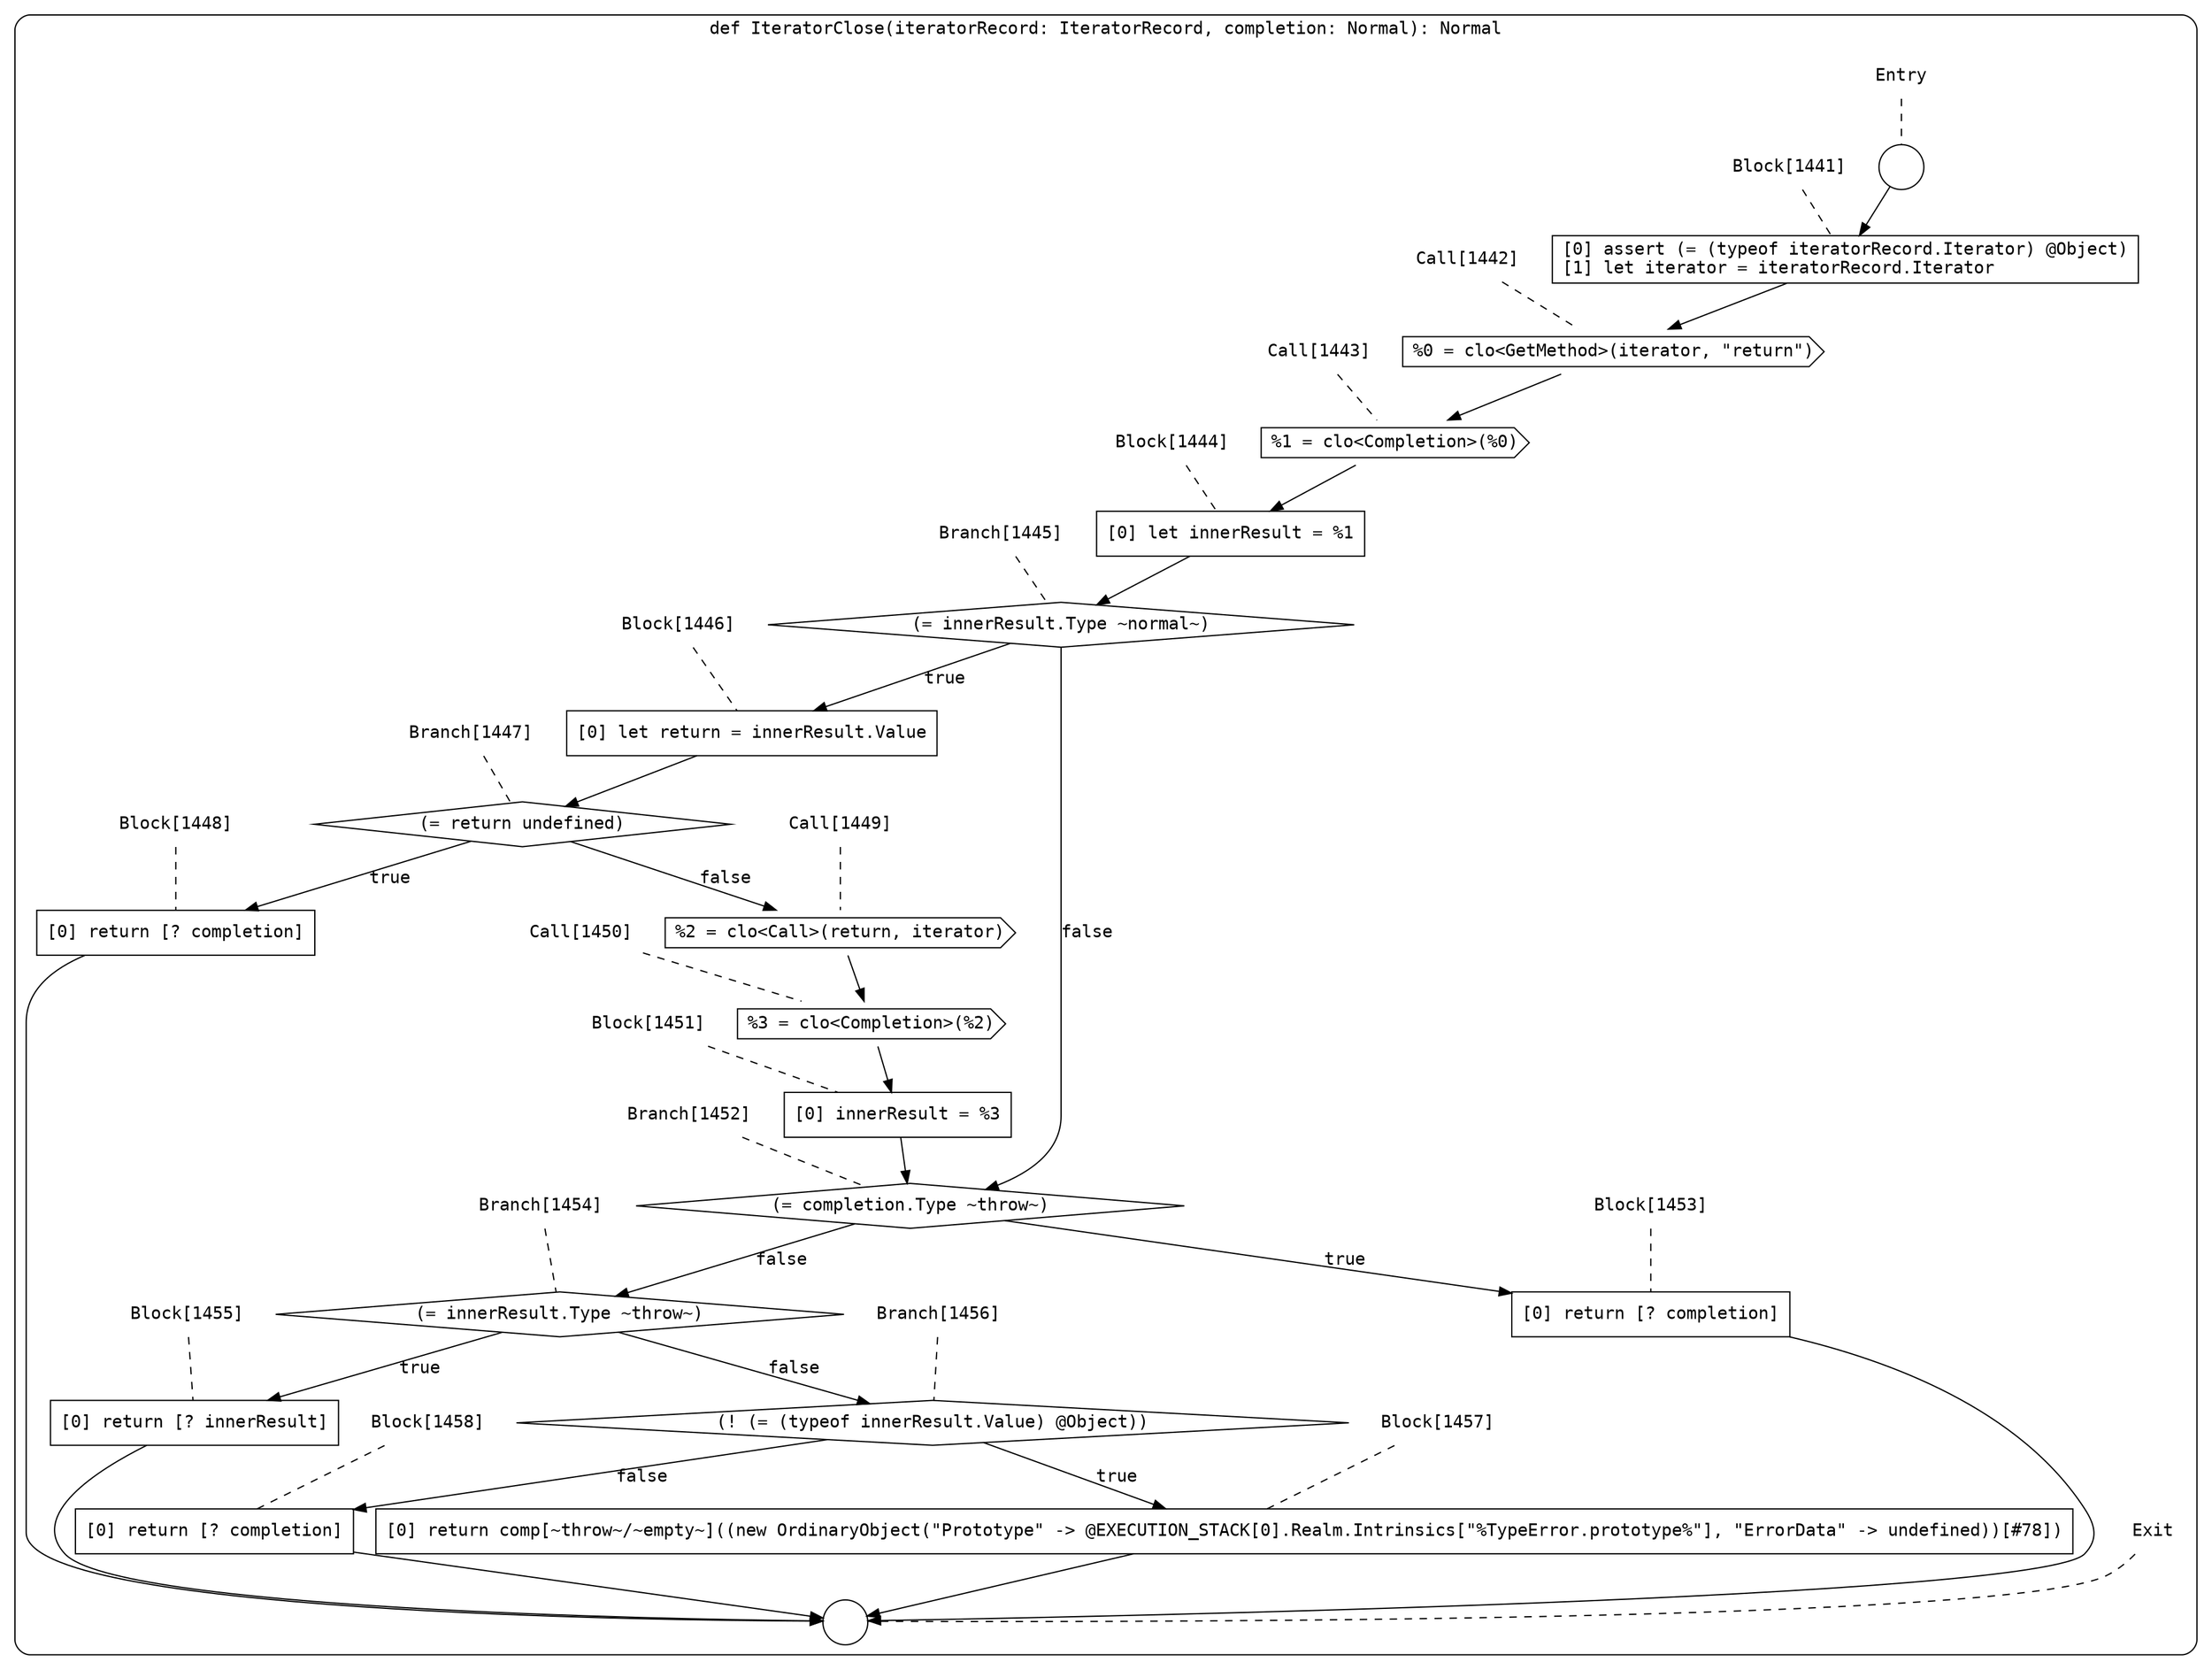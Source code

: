 digraph {
  graph [fontname = "Consolas"]
  node [fontname = "Consolas"]
  edge [fontname = "Consolas"]
  subgraph cluster167 {
    label = "def IteratorClose(iteratorRecord: IteratorRecord, completion: Normal): Normal"
    style = rounded
    cluster167_entry_name [shape=none, label=<<font color="black">Entry</font>>]
    cluster167_entry_name -> cluster167_entry [arrowhead=none, color="black", style=dashed]
    cluster167_entry [shape=circle label=" " color="black" fillcolor="white" style=filled]
    cluster167_entry -> node1441 [color="black"]
    cluster167_exit_name [shape=none, label=<<font color="black">Exit</font>>]
    cluster167_exit_name -> cluster167_exit [arrowhead=none, color="black", style=dashed]
    cluster167_exit [shape=circle label=" " color="black" fillcolor="white" style=filled]
    node1441_name [shape=none, label=<<font color="black">Block[1441]</font>>]
    node1441_name -> node1441 [arrowhead=none, color="black", style=dashed]
    node1441 [shape=box, label=<<font color="black">[0] assert (= (typeof iteratorRecord.Iterator) @Object)<BR ALIGN="LEFT"/>[1] let iterator = iteratorRecord.Iterator<BR ALIGN="LEFT"/></font>> color="black" fillcolor="white", style=filled]
    node1441 -> node1442 [color="black"]
    node1442_name [shape=none, label=<<font color="black">Call[1442]</font>>]
    node1442_name -> node1442 [arrowhead=none, color="black", style=dashed]
    node1442 [shape=cds, label=<<font color="black">%0 = clo&lt;GetMethod&gt;(iterator, &quot;return&quot;)</font>> color="black" fillcolor="white", style=filled]
    node1442 -> node1443 [color="black"]
    node1443_name [shape=none, label=<<font color="black">Call[1443]</font>>]
    node1443_name -> node1443 [arrowhead=none, color="black", style=dashed]
    node1443 [shape=cds, label=<<font color="black">%1 = clo&lt;Completion&gt;(%0)</font>> color="black" fillcolor="white", style=filled]
    node1443 -> node1444 [color="black"]
    node1444_name [shape=none, label=<<font color="black">Block[1444]</font>>]
    node1444_name -> node1444 [arrowhead=none, color="black", style=dashed]
    node1444 [shape=box, label=<<font color="black">[0] let innerResult = %1<BR ALIGN="LEFT"/></font>> color="black" fillcolor="white", style=filled]
    node1444 -> node1445 [color="black"]
    node1445_name [shape=none, label=<<font color="black">Branch[1445]</font>>]
    node1445_name -> node1445 [arrowhead=none, color="black", style=dashed]
    node1445 [shape=diamond, label=<<font color="black">(= innerResult.Type ~normal~)</font>> color="black" fillcolor="white", style=filled]
    node1445 -> node1446 [label=<<font color="black">true</font>> color="black"]
    node1445 -> node1452 [label=<<font color="black">false</font>> color="black"]
    node1446_name [shape=none, label=<<font color="black">Block[1446]</font>>]
    node1446_name -> node1446 [arrowhead=none, color="black", style=dashed]
    node1446 [shape=box, label=<<font color="black">[0] let return = innerResult.Value<BR ALIGN="LEFT"/></font>> color="black" fillcolor="white", style=filled]
    node1446 -> node1447 [color="black"]
    node1452_name [shape=none, label=<<font color="black">Branch[1452]</font>>]
    node1452_name -> node1452 [arrowhead=none, color="black", style=dashed]
    node1452 [shape=diamond, label=<<font color="black">(= completion.Type ~throw~)</font>> color="black" fillcolor="white", style=filled]
    node1452 -> node1453 [label=<<font color="black">true</font>> color="black"]
    node1452 -> node1454 [label=<<font color="black">false</font>> color="black"]
    node1447_name [shape=none, label=<<font color="black">Branch[1447]</font>>]
    node1447_name -> node1447 [arrowhead=none, color="black", style=dashed]
    node1447 [shape=diamond, label=<<font color="black">(= return undefined)</font>> color="black" fillcolor="white", style=filled]
    node1447 -> node1448 [label=<<font color="black">true</font>> color="black"]
    node1447 -> node1449 [label=<<font color="black">false</font>> color="black"]
    node1453_name [shape=none, label=<<font color="black">Block[1453]</font>>]
    node1453_name -> node1453 [arrowhead=none, color="black", style=dashed]
    node1453 [shape=box, label=<<font color="black">[0] return [? completion]<BR ALIGN="LEFT"/></font>> color="black" fillcolor="white", style=filled]
    node1453 -> cluster167_exit [color="black"]
    node1454_name [shape=none, label=<<font color="black">Branch[1454]</font>>]
    node1454_name -> node1454 [arrowhead=none, color="black", style=dashed]
    node1454 [shape=diamond, label=<<font color="black">(= innerResult.Type ~throw~)</font>> color="black" fillcolor="white", style=filled]
    node1454 -> node1455 [label=<<font color="black">true</font>> color="black"]
    node1454 -> node1456 [label=<<font color="black">false</font>> color="black"]
    node1448_name [shape=none, label=<<font color="black">Block[1448]</font>>]
    node1448_name -> node1448 [arrowhead=none, color="black", style=dashed]
    node1448 [shape=box, label=<<font color="black">[0] return [? completion]<BR ALIGN="LEFT"/></font>> color="black" fillcolor="white", style=filled]
    node1448 -> cluster167_exit [color="black"]
    node1449_name [shape=none, label=<<font color="black">Call[1449]</font>>]
    node1449_name -> node1449 [arrowhead=none, color="black", style=dashed]
    node1449 [shape=cds, label=<<font color="black">%2 = clo&lt;Call&gt;(return, iterator)</font>> color="black" fillcolor="white", style=filled]
    node1449 -> node1450 [color="black"]
    node1455_name [shape=none, label=<<font color="black">Block[1455]</font>>]
    node1455_name -> node1455 [arrowhead=none, color="black", style=dashed]
    node1455 [shape=box, label=<<font color="black">[0] return [? innerResult]<BR ALIGN="LEFT"/></font>> color="black" fillcolor="white", style=filled]
    node1455 -> cluster167_exit [color="black"]
    node1456_name [shape=none, label=<<font color="black">Branch[1456]</font>>]
    node1456_name -> node1456 [arrowhead=none, color="black", style=dashed]
    node1456 [shape=diamond, label=<<font color="black">(! (= (typeof innerResult.Value) @Object))</font>> color="black" fillcolor="white", style=filled]
    node1456 -> node1457 [label=<<font color="black">true</font>> color="black"]
    node1456 -> node1458 [label=<<font color="black">false</font>> color="black"]
    node1450_name [shape=none, label=<<font color="black">Call[1450]</font>>]
    node1450_name -> node1450 [arrowhead=none, color="black", style=dashed]
    node1450 [shape=cds, label=<<font color="black">%3 = clo&lt;Completion&gt;(%2)</font>> color="black" fillcolor="white", style=filled]
    node1450 -> node1451 [color="black"]
    node1457_name [shape=none, label=<<font color="black">Block[1457]</font>>]
    node1457_name -> node1457 [arrowhead=none, color="black", style=dashed]
    node1457 [shape=box, label=<<font color="black">[0] return comp[~throw~/~empty~]((new OrdinaryObject(&quot;Prototype&quot; -&gt; @EXECUTION_STACK[0].Realm.Intrinsics[&quot;%TypeError.prototype%&quot;], &quot;ErrorData&quot; -&gt; undefined))[#78])<BR ALIGN="LEFT"/></font>> color="black" fillcolor="white", style=filled]
    node1457 -> cluster167_exit [color="black"]
    node1458_name [shape=none, label=<<font color="black">Block[1458]</font>>]
    node1458_name -> node1458 [arrowhead=none, color="black", style=dashed]
    node1458 [shape=box, label=<<font color="black">[0] return [? completion]<BR ALIGN="LEFT"/></font>> color="black" fillcolor="white", style=filled]
    node1458 -> cluster167_exit [color="black"]
    node1451_name [shape=none, label=<<font color="black">Block[1451]</font>>]
    node1451_name -> node1451 [arrowhead=none, color="black", style=dashed]
    node1451 [shape=box, label=<<font color="black">[0] innerResult = %3<BR ALIGN="LEFT"/></font>> color="black" fillcolor="white", style=filled]
    node1451 -> node1452 [color="black"]
  }
}